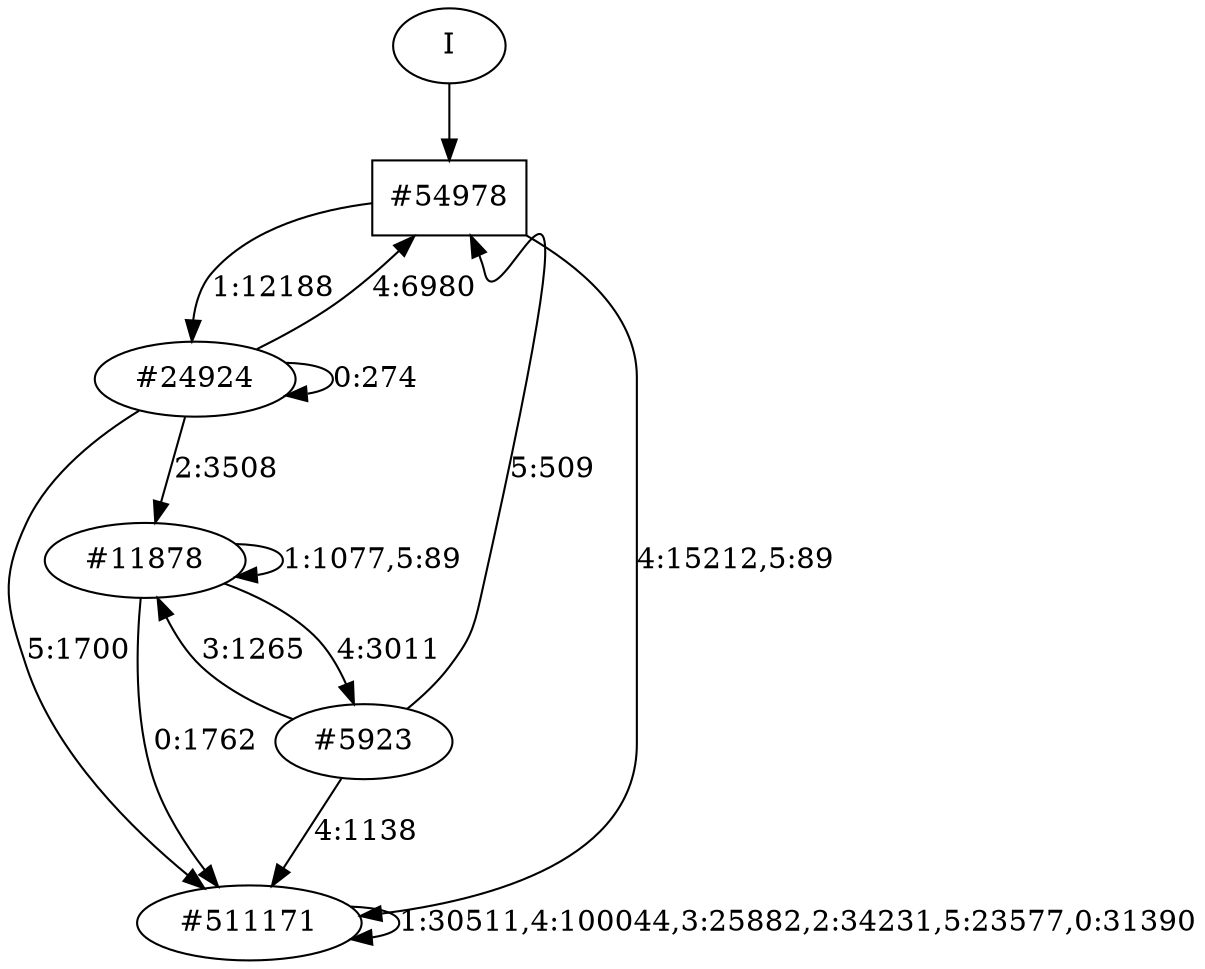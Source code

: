 // produced with flexfringe from git commitd1cf04ada0831d0605a3651971ef9a02091d8823
// dfasat/flexfringe -h=kldistance -d=kl_data -o=experiments/flexfringe_pautomac_study/flexfringe_data/exp6_n5_x0_w1_a1_b1_f1_I0_J0_K0_t1_l0_p0_3dfa -n=5 -x=0 -w=1 -a=1 -b=1 -f=1 -I=0 -J=0 -K=0 -t=1 -l=0 -p=0.3 /Users/nicholasrenninger/Google Drive/Grad School/specification learning/code/DPFA_DTS_product_experiment/dfasatInvestigations/experiments/flexfringe_pautomac_study/flexfringe_data/flexfringe_pautomac_study_train 
digraph DFA {
	0 [label="root" shape=box];
		I -> 0;
	0 [ label="#54978"  ];
		0 -> 1 [label="1:12188"  ];
		0 -> 65269 [label="4:15212,5:89"  ];
	1 [ label="#24924"  ];
		1 -> 0 [label="4:6980"  ];
		1 -> 1 [label="0:274"  ];
		1 -> 19 [label="2:3508"  ];
		1 -> 65269 [label="5:1700"  ];
	19 [ label="#11878"  ];
		19 -> 19 [label="1:1077,5:89"  ];
		19 -> 142 [label="4:3011"  ];
		19 -> 65269 [label="0:1762"  ];
	142 [ label="#5923"  ];
		142 -> 0 [label="5:509"  ];
		142 -> 19 [label="3:1265"  ];
		142 -> 65269 [label="4:1138"  ];
	65269 [ label="#511171"  ];
		65269 -> 65269 [label="1:30511,4:100044,3:25882,2:34231,5:23577,0:31390"  ];
}
